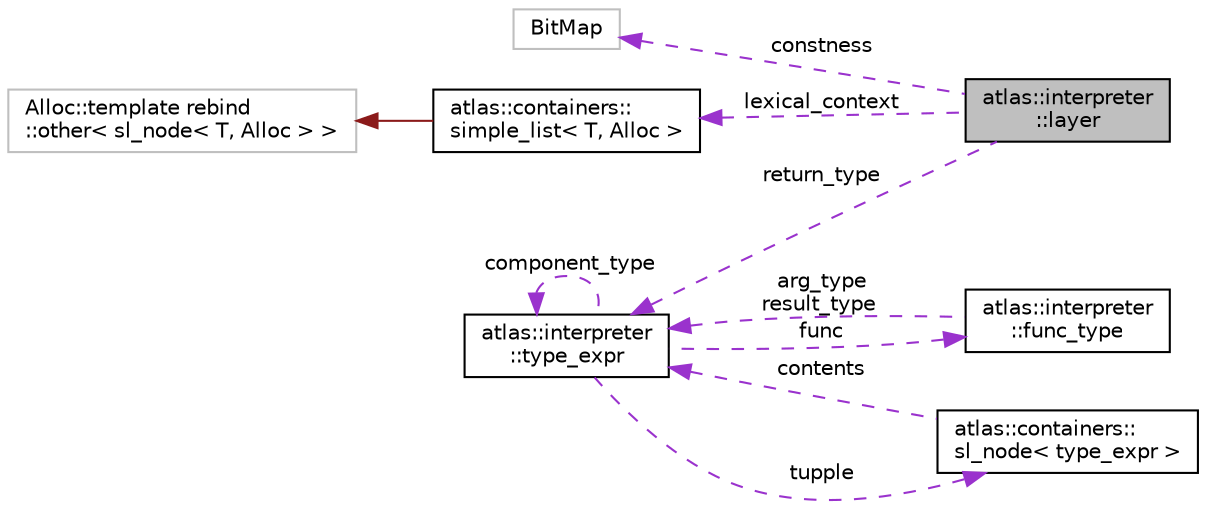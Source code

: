 digraph "atlas::interpreter::layer"
{
  edge [fontname="Helvetica",fontsize="10",labelfontname="Helvetica",labelfontsize="10"];
  node [fontname="Helvetica",fontsize="10",shape=record];
  rankdir="LR";
  Node1 [label="atlas::interpreter\l::layer",height=0.2,width=0.4,color="black", fillcolor="grey75", style="filled", fontcolor="black"];
  Node2 -> Node1 [dir="back",color="darkorchid3",fontsize="10",style="dashed",label=" constness" ,fontname="Helvetica"];
  Node2 [label="BitMap",height=0.2,width=0.4,color="grey75", fillcolor="white", style="filled"];
  Node3 -> Node1 [dir="back",color="darkorchid3",fontsize="10",style="dashed",label=" lexical_context" ,fontname="Helvetica"];
  Node3 [label="atlas::containers::\lsimple_list\< T, Alloc \>",height=0.2,width=0.4,color="black", fillcolor="white", style="filled",URL="$classatlas_1_1containers_1_1simple__list.html"];
  Node4 -> Node3 [dir="back",color="firebrick4",fontsize="10",style="solid",fontname="Helvetica"];
  Node4 [label="Alloc::template rebind\l::other\< sl_node\< T, Alloc \> \>",height=0.2,width=0.4,color="grey75", fillcolor="white", style="filled"];
  Node5 -> Node1 [dir="back",color="darkorchid3",fontsize="10",style="dashed",label=" return_type" ,fontname="Helvetica"];
  Node5 [label="atlas::interpreter\l::type_expr",height=0.2,width=0.4,color="black", fillcolor="white", style="filled",URL="$structatlas_1_1interpreter_1_1type__expr.html"];
  Node6 -> Node5 [dir="back",color="darkorchid3",fontsize="10",style="dashed",label=" func" ,fontname="Helvetica"];
  Node6 [label="atlas::interpreter\l::func_type",height=0.2,width=0.4,color="black", fillcolor="white", style="filled",URL="$structatlas_1_1interpreter_1_1func__type.html"];
  Node5 -> Node6 [dir="back",color="darkorchid3",fontsize="10",style="dashed",label=" arg_type\nresult_type" ,fontname="Helvetica"];
  Node7 -> Node5 [dir="back",color="darkorchid3",fontsize="10",style="dashed",label=" tupple" ,fontname="Helvetica"];
  Node7 [label="atlas::containers::\lsl_node\< type_expr \>",height=0.2,width=0.4,color="black", fillcolor="white", style="filled",URL="$structatlas_1_1containers_1_1sl__node.html"];
  Node5 -> Node7 [dir="back",color="darkorchid3",fontsize="10",style="dashed",label=" contents" ,fontname="Helvetica"];
  Node5 -> Node5 [dir="back",color="darkorchid3",fontsize="10",style="dashed",label=" component_type" ,fontname="Helvetica"];
}
